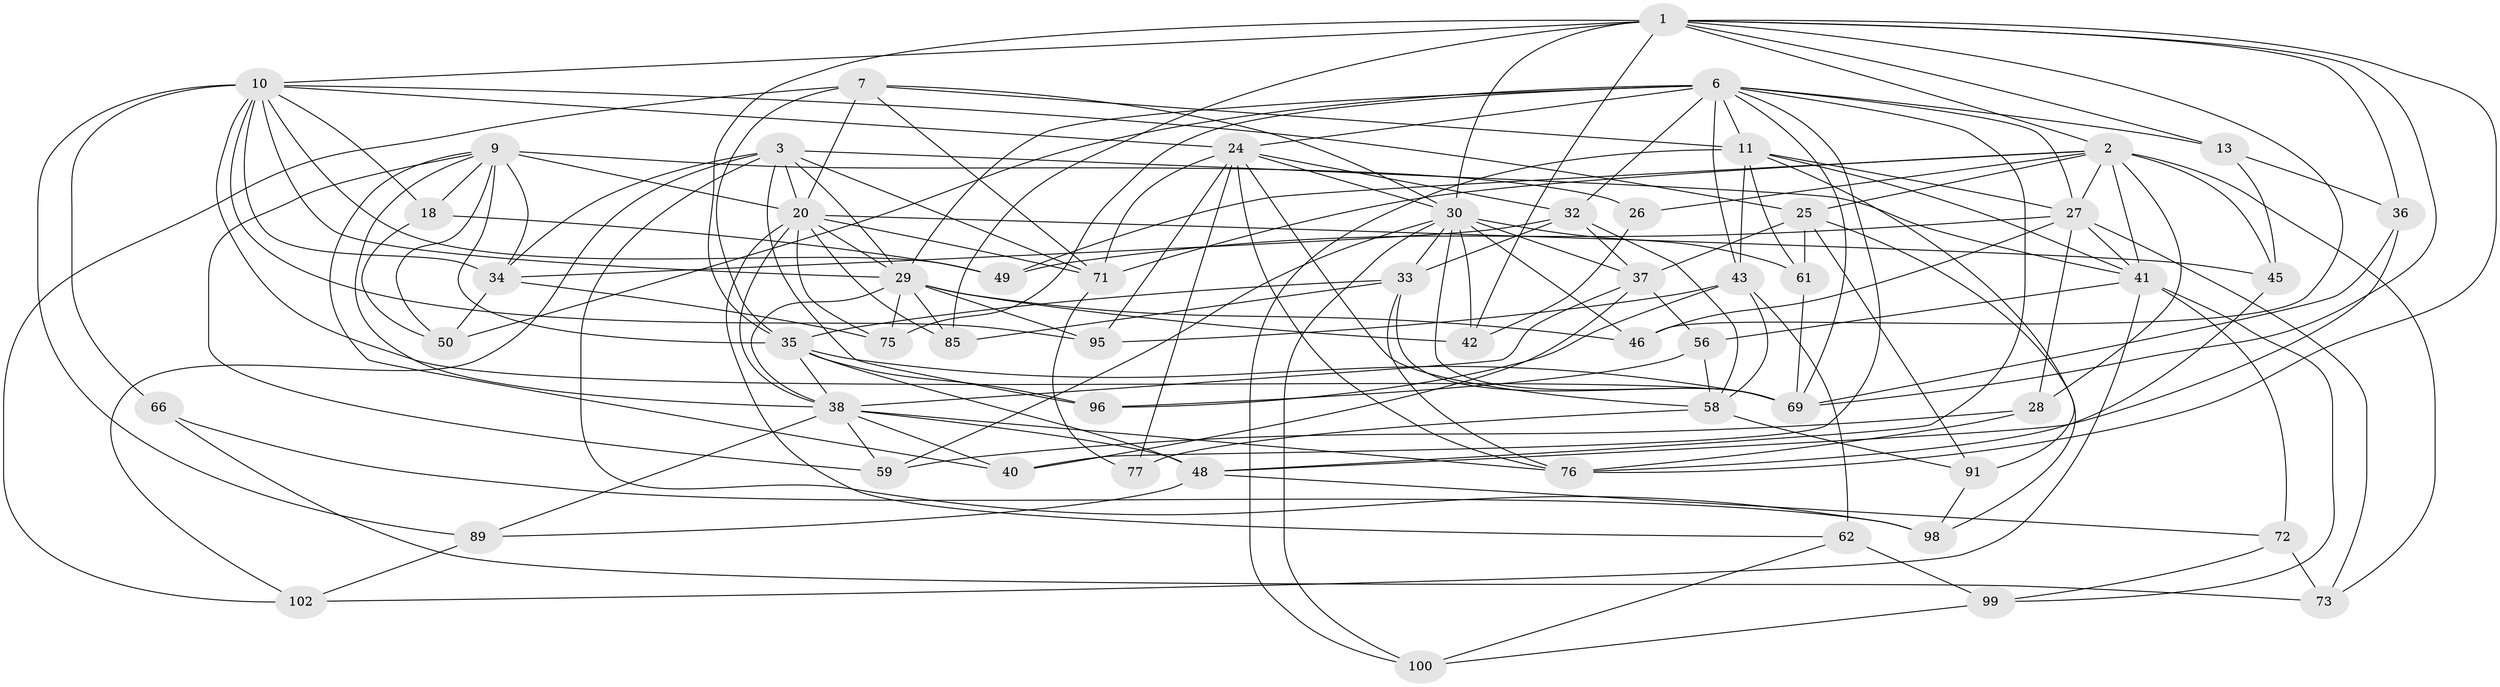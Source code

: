 // original degree distribution, {4: 1.0}
// Generated by graph-tools (version 1.1) at 2025/16/03/09/25 04:16:30]
// undirected, 56 vertices, 165 edges
graph export_dot {
graph [start="1"]
  node [color=gray90,style=filled];
  1 [super="+19+17"];
  2 [super="+93+4"];
  3 [super="+97+5"];
  6 [super="+8+53"];
  7 [super="+54"];
  9 [super="+78+101+12"];
  10 [super="+21+14"];
  11 [super="+15+16"];
  13;
  18;
  20 [super="+104+31"];
  24 [super="+60"];
  25 [super="+82"];
  26;
  27 [super="+65"];
  28;
  29 [super="+79"];
  30 [super="+39"];
  32 [super="+57"];
  33 [super="+111"];
  34 [super="+90"];
  35 [super="+63"];
  36;
  37 [super="+92"];
  38 [super="+47+86"];
  40;
  41 [super="+52"];
  42;
  43 [super="+44"];
  45;
  46;
  48 [super="+64"];
  49;
  50;
  56;
  58 [super="+67"];
  59;
  61;
  62;
  66;
  69 [super="+105+108"];
  71 [super="+87"];
  72;
  73;
  75;
  76 [super="+80"];
  77;
  85;
  89;
  91;
  95;
  96;
  98;
  99;
  100;
  102;
  1 -- 35;
  1 -- 30 [weight=2];
  1 -- 85;
  1 -- 36;
  1 -- 13;
  1 -- 2;
  1 -- 69;
  1 -- 42;
  1 -- 76;
  1 -- 46;
  1 -- 10;
  2 -- 26;
  2 -- 49;
  2 -- 28;
  2 -- 45;
  2 -- 71;
  2 -- 73;
  2 -- 27;
  2 -- 25;
  2 -- 41;
  3 -- 34;
  3 -- 98;
  3 -- 102;
  3 -- 20;
  3 -- 41;
  3 -- 96;
  3 -- 29;
  3 -- 71;
  6 -- 50;
  6 -- 40;
  6 -- 75;
  6 -- 24;
  6 -- 29;
  6 -- 11;
  6 -- 69;
  6 -- 32;
  6 -- 48;
  6 -- 27;
  6 -- 43;
  6 -- 13;
  7 -- 102;
  7 -- 71;
  7 -- 20;
  7 -- 11;
  7 -- 35;
  7 -- 30;
  9 -- 18;
  9 -- 40;
  9 -- 26 [weight=2];
  9 -- 59;
  9 -- 50;
  9 -- 20;
  9 -- 34;
  9 -- 38;
  9 -- 35;
  10 -- 34;
  10 -- 95;
  10 -- 18;
  10 -- 66 [weight=2];
  10 -- 69;
  10 -- 25;
  10 -- 29;
  10 -- 49;
  10 -- 24;
  10 -- 89;
  11 -- 27;
  11 -- 100;
  11 -- 61;
  11 -- 43;
  11 -- 91;
  11 -- 41;
  13 -- 45;
  13 -- 36;
  18 -- 50;
  18 -- 49;
  20 -- 62;
  20 -- 85;
  20 -- 71;
  20 -- 75;
  20 -- 29;
  20 -- 45;
  20 -- 38;
  24 -- 95;
  24 -- 77 [weight=2];
  24 -- 32;
  24 -- 71;
  24 -- 58;
  24 -- 76;
  24 -- 30;
  25 -- 91;
  25 -- 61;
  25 -- 37;
  25 -- 98;
  26 -- 42;
  27 -- 28;
  27 -- 49;
  27 -- 73;
  27 -- 46;
  27 -- 41;
  28 -- 59;
  28 -- 76;
  29 -- 75;
  29 -- 85;
  29 -- 95;
  29 -- 42;
  29 -- 46;
  29 -- 38;
  30 -- 100;
  30 -- 59;
  30 -- 33;
  30 -- 37;
  30 -- 42;
  30 -- 46;
  30 -- 61;
  30 -- 69;
  32 -- 37;
  32 -- 33;
  32 -- 58;
  32 -- 34;
  33 -- 85;
  33 -- 76;
  33 -- 69;
  33 -- 35;
  34 -- 75;
  34 -- 50;
  35 -- 38;
  35 -- 48;
  35 -- 96;
  35 -- 69;
  36 -- 48;
  36 -- 69;
  37 -- 56;
  37 -- 40;
  37 -- 38;
  38 -- 59;
  38 -- 48;
  38 -- 89;
  38 -- 76;
  38 -- 40;
  41 -- 99;
  41 -- 56;
  41 -- 102;
  41 -- 72;
  43 -- 96;
  43 -- 62;
  43 -- 95;
  43 -- 58;
  45 -- 76;
  48 -- 72;
  48 -- 89;
  56 -- 96;
  56 -- 58;
  58 -- 91;
  58 -- 77;
  61 -- 69;
  62 -- 100;
  62 -- 99;
  66 -- 98;
  66 -- 73;
  71 -- 77;
  72 -- 99;
  72 -- 73;
  89 -- 102;
  91 -- 98;
  99 -- 100;
}

